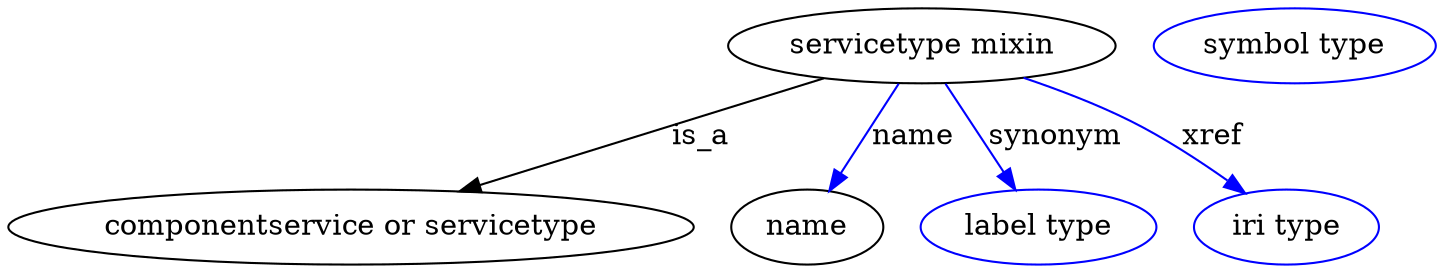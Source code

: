 digraph {
	graph [bb="0,0,685.03,123"];
	node [label="\N"];
	"servicetype mixin"	[height=0.5,
		label="servicetype mixin",
		pos="438.44,105",
		width=2.5817];
	"componentservice or servicetype"	[height=0.5,
		pos="164.44,18",
		width=4.5677];
	"servicetype mixin" -> "componentservice or servicetype"	[label=is_a,
		lp="332.44,61.5",
		pos="e,216.52,35.157 391.33,89.388 345.72,75.237 276.29,53.701 226.26,38.178"];
	name	[height=0.5,
		pos="383.44,18",
		width=1.011];
	"servicetype mixin" -> name	[color=blue,
		label=name,
		lp="434.44,61.5",
		pos="e,393.99,35.31 427.31,86.799 419.32,74.463 408.45,57.656 399.52,43.862",
		style=solid];
	synonym	[color=blue,
		height=0.5,
		label="label type",
		pos="494.44,18",
		width=1.5707];
	"servicetype mixin" -> synonym	[color=blue,
		label=synonym,
		lp="502.44,61.5",
		pos="e,483.31,35.885 449.77,86.799 457.79,74.622 468.68,58.089 477.7,44.398",
		style=solid];
	xref	[color=blue,
		height=0.5,
		label="iri type",
		pos="613.44,18",
		width=1.2277];
	"servicetype mixin" -> xref	[color=blue,
		label=xref,
		lp="577.94,61.5",
		pos="e,593.58,34.246 487.26,89.648 503.87,84.054 522.3,77.04 538.44,69 554.64,60.926 571.51,49.942 585.14,40.324",
		style=solid];
	"macrooperational machine mixin_name"	[color=blue,
		height=0.5,
		label="symbol type",
		pos="617.44,105",
		width=1.8776];
}
